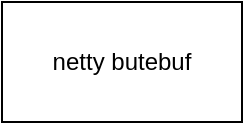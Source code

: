 <mxfile version="13.3.1" type="device"><diagram id="cbL7tKxoyFsFfe8Aom8t" name="Page-1"><mxGraphModel dx="946" dy="629" grid="1" gridSize="10" guides="1" tooltips="1" connect="1" arrows="1" fold="1" page="1" pageScale="1" pageWidth="827" pageHeight="1169" math="0" shadow="0"><root><mxCell id="0"/><mxCell id="1" parent="0"/><mxCell id="EqhMDsp46YRt4qd5QP4v-1" value="netty butebuf" style="rounded=0;whiteSpace=wrap;html=1;" vertex="1" parent="1"><mxGeometry x="300" y="50" width="120" height="60" as="geometry"/></mxCell></root></mxGraphModel></diagram></mxfile>